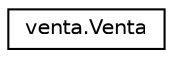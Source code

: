 digraph "Graphical Class Hierarchy"
{
  edge [fontname="Helvetica",fontsize="10",labelfontname="Helvetica",labelfontsize="10"];
  node [fontname="Helvetica",fontsize="10",shape=record];
  rankdir="LR";
  Node0 [label="venta.Venta",height=0.2,width=0.4,color="black", fillcolor="white", style="filled",URL="$classventa_1_1_venta.html"];
}
